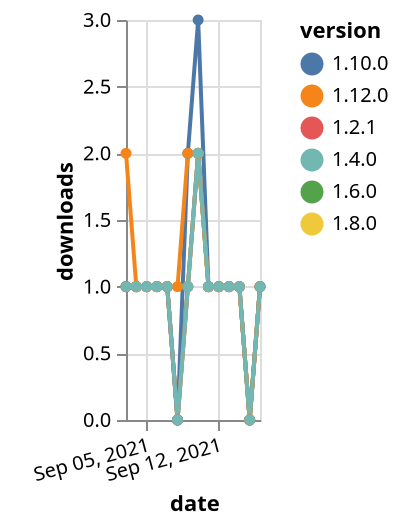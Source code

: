 {"$schema": "https://vega.github.io/schema/vega-lite/v5.json", "description": "A simple bar chart with embedded data.", "data": {"values": [{"date": "2021-09-03", "total": 182, "delta": 1, "version": "1.6.0"}, {"date": "2021-09-04", "total": 183, "delta": 1, "version": "1.6.0"}, {"date": "2021-09-05", "total": 184, "delta": 1, "version": "1.6.0"}, {"date": "2021-09-06", "total": 185, "delta": 1, "version": "1.6.0"}, {"date": "2021-09-07", "total": 186, "delta": 1, "version": "1.6.0"}, {"date": "2021-09-08", "total": 186, "delta": 0, "version": "1.6.0"}, {"date": "2021-09-09", "total": 187, "delta": 1, "version": "1.6.0"}, {"date": "2021-09-10", "total": 189, "delta": 2, "version": "1.6.0"}, {"date": "2021-09-11", "total": 190, "delta": 1, "version": "1.6.0"}, {"date": "2021-09-12", "total": 191, "delta": 1, "version": "1.6.0"}, {"date": "2021-09-13", "total": 192, "delta": 1, "version": "1.6.0"}, {"date": "2021-09-14", "total": 193, "delta": 1, "version": "1.6.0"}, {"date": "2021-09-15", "total": 193, "delta": 0, "version": "1.6.0"}, {"date": "2021-09-16", "total": 194, "delta": 1, "version": "1.6.0"}, {"date": "2021-09-03", "total": 164, "delta": 1, "version": "1.8.0"}, {"date": "2021-09-04", "total": 165, "delta": 1, "version": "1.8.0"}, {"date": "2021-09-05", "total": 166, "delta": 1, "version": "1.8.0"}, {"date": "2021-09-06", "total": 167, "delta": 1, "version": "1.8.0"}, {"date": "2021-09-07", "total": 168, "delta": 1, "version": "1.8.0"}, {"date": "2021-09-08", "total": 168, "delta": 0, "version": "1.8.0"}, {"date": "2021-09-09", "total": 169, "delta": 1, "version": "1.8.0"}, {"date": "2021-09-10", "total": 171, "delta": 2, "version": "1.8.0"}, {"date": "2021-09-11", "total": 172, "delta": 1, "version": "1.8.0"}, {"date": "2021-09-12", "total": 173, "delta": 1, "version": "1.8.0"}, {"date": "2021-09-13", "total": 174, "delta": 1, "version": "1.8.0"}, {"date": "2021-09-14", "total": 175, "delta": 1, "version": "1.8.0"}, {"date": "2021-09-15", "total": 175, "delta": 0, "version": "1.8.0"}, {"date": "2021-09-16", "total": 176, "delta": 1, "version": "1.8.0"}, {"date": "2021-09-03", "total": 186, "delta": 1, "version": "1.10.0"}, {"date": "2021-09-04", "total": 187, "delta": 1, "version": "1.10.0"}, {"date": "2021-09-05", "total": 188, "delta": 1, "version": "1.10.0"}, {"date": "2021-09-06", "total": 189, "delta": 1, "version": "1.10.0"}, {"date": "2021-09-07", "total": 190, "delta": 1, "version": "1.10.0"}, {"date": "2021-09-08", "total": 190, "delta": 0, "version": "1.10.0"}, {"date": "2021-09-09", "total": 192, "delta": 2, "version": "1.10.0"}, {"date": "2021-09-10", "total": 195, "delta": 3, "version": "1.10.0"}, {"date": "2021-09-11", "total": 196, "delta": 1, "version": "1.10.0"}, {"date": "2021-09-12", "total": 197, "delta": 1, "version": "1.10.0"}, {"date": "2021-09-13", "total": 198, "delta": 1, "version": "1.10.0"}, {"date": "2021-09-14", "total": 199, "delta": 1, "version": "1.10.0"}, {"date": "2021-09-15", "total": 199, "delta": 0, "version": "1.10.0"}, {"date": "2021-09-16", "total": 200, "delta": 1, "version": "1.10.0"}, {"date": "2021-09-03", "total": 238, "delta": 1, "version": "1.2.1"}, {"date": "2021-09-04", "total": 239, "delta": 1, "version": "1.2.1"}, {"date": "2021-09-05", "total": 240, "delta": 1, "version": "1.2.1"}, {"date": "2021-09-06", "total": 241, "delta": 1, "version": "1.2.1"}, {"date": "2021-09-07", "total": 242, "delta": 1, "version": "1.2.1"}, {"date": "2021-09-08", "total": 242, "delta": 0, "version": "1.2.1"}, {"date": "2021-09-09", "total": 243, "delta": 1, "version": "1.2.1"}, {"date": "2021-09-10", "total": 245, "delta": 2, "version": "1.2.1"}, {"date": "2021-09-11", "total": 246, "delta": 1, "version": "1.2.1"}, {"date": "2021-09-12", "total": 247, "delta": 1, "version": "1.2.1"}, {"date": "2021-09-13", "total": 248, "delta": 1, "version": "1.2.1"}, {"date": "2021-09-14", "total": 249, "delta": 1, "version": "1.2.1"}, {"date": "2021-09-15", "total": 249, "delta": 0, "version": "1.2.1"}, {"date": "2021-09-16", "total": 250, "delta": 1, "version": "1.2.1"}, {"date": "2021-09-03", "total": 117, "delta": 2, "version": "1.12.0"}, {"date": "2021-09-04", "total": 118, "delta": 1, "version": "1.12.0"}, {"date": "2021-09-05", "total": 119, "delta": 1, "version": "1.12.0"}, {"date": "2021-09-06", "total": 120, "delta": 1, "version": "1.12.0"}, {"date": "2021-09-07", "total": 121, "delta": 1, "version": "1.12.0"}, {"date": "2021-09-08", "total": 122, "delta": 1, "version": "1.12.0"}, {"date": "2021-09-09", "total": 124, "delta": 2, "version": "1.12.0"}, {"date": "2021-09-10", "total": 126, "delta": 2, "version": "1.12.0"}, {"date": "2021-09-11", "total": 127, "delta": 1, "version": "1.12.0"}, {"date": "2021-09-12", "total": 128, "delta": 1, "version": "1.12.0"}, {"date": "2021-09-13", "total": 129, "delta": 1, "version": "1.12.0"}, {"date": "2021-09-14", "total": 130, "delta": 1, "version": "1.12.0"}, {"date": "2021-09-15", "total": 130, "delta": 0, "version": "1.12.0"}, {"date": "2021-09-16", "total": 131, "delta": 1, "version": "1.12.0"}, {"date": "2021-09-03", "total": 184, "delta": 1, "version": "1.4.0"}, {"date": "2021-09-04", "total": 185, "delta": 1, "version": "1.4.0"}, {"date": "2021-09-05", "total": 186, "delta": 1, "version": "1.4.0"}, {"date": "2021-09-06", "total": 187, "delta": 1, "version": "1.4.0"}, {"date": "2021-09-07", "total": 188, "delta": 1, "version": "1.4.0"}, {"date": "2021-09-08", "total": 188, "delta": 0, "version": "1.4.0"}, {"date": "2021-09-09", "total": 189, "delta": 1, "version": "1.4.0"}, {"date": "2021-09-10", "total": 191, "delta": 2, "version": "1.4.0"}, {"date": "2021-09-11", "total": 192, "delta": 1, "version": "1.4.0"}, {"date": "2021-09-12", "total": 193, "delta": 1, "version": "1.4.0"}, {"date": "2021-09-13", "total": 194, "delta": 1, "version": "1.4.0"}, {"date": "2021-09-14", "total": 195, "delta": 1, "version": "1.4.0"}, {"date": "2021-09-15", "total": 195, "delta": 0, "version": "1.4.0"}, {"date": "2021-09-16", "total": 196, "delta": 1, "version": "1.4.0"}]}, "width": "container", "mark": {"type": "line", "point": {"filled": true}}, "encoding": {"x": {"field": "date", "type": "temporal", "timeUnit": "yearmonthdate", "title": "date", "axis": {"labelAngle": -15}}, "y": {"field": "delta", "type": "quantitative", "title": "downloads"}, "color": {"field": "version", "type": "nominal"}, "tooltip": {"field": "delta"}}}